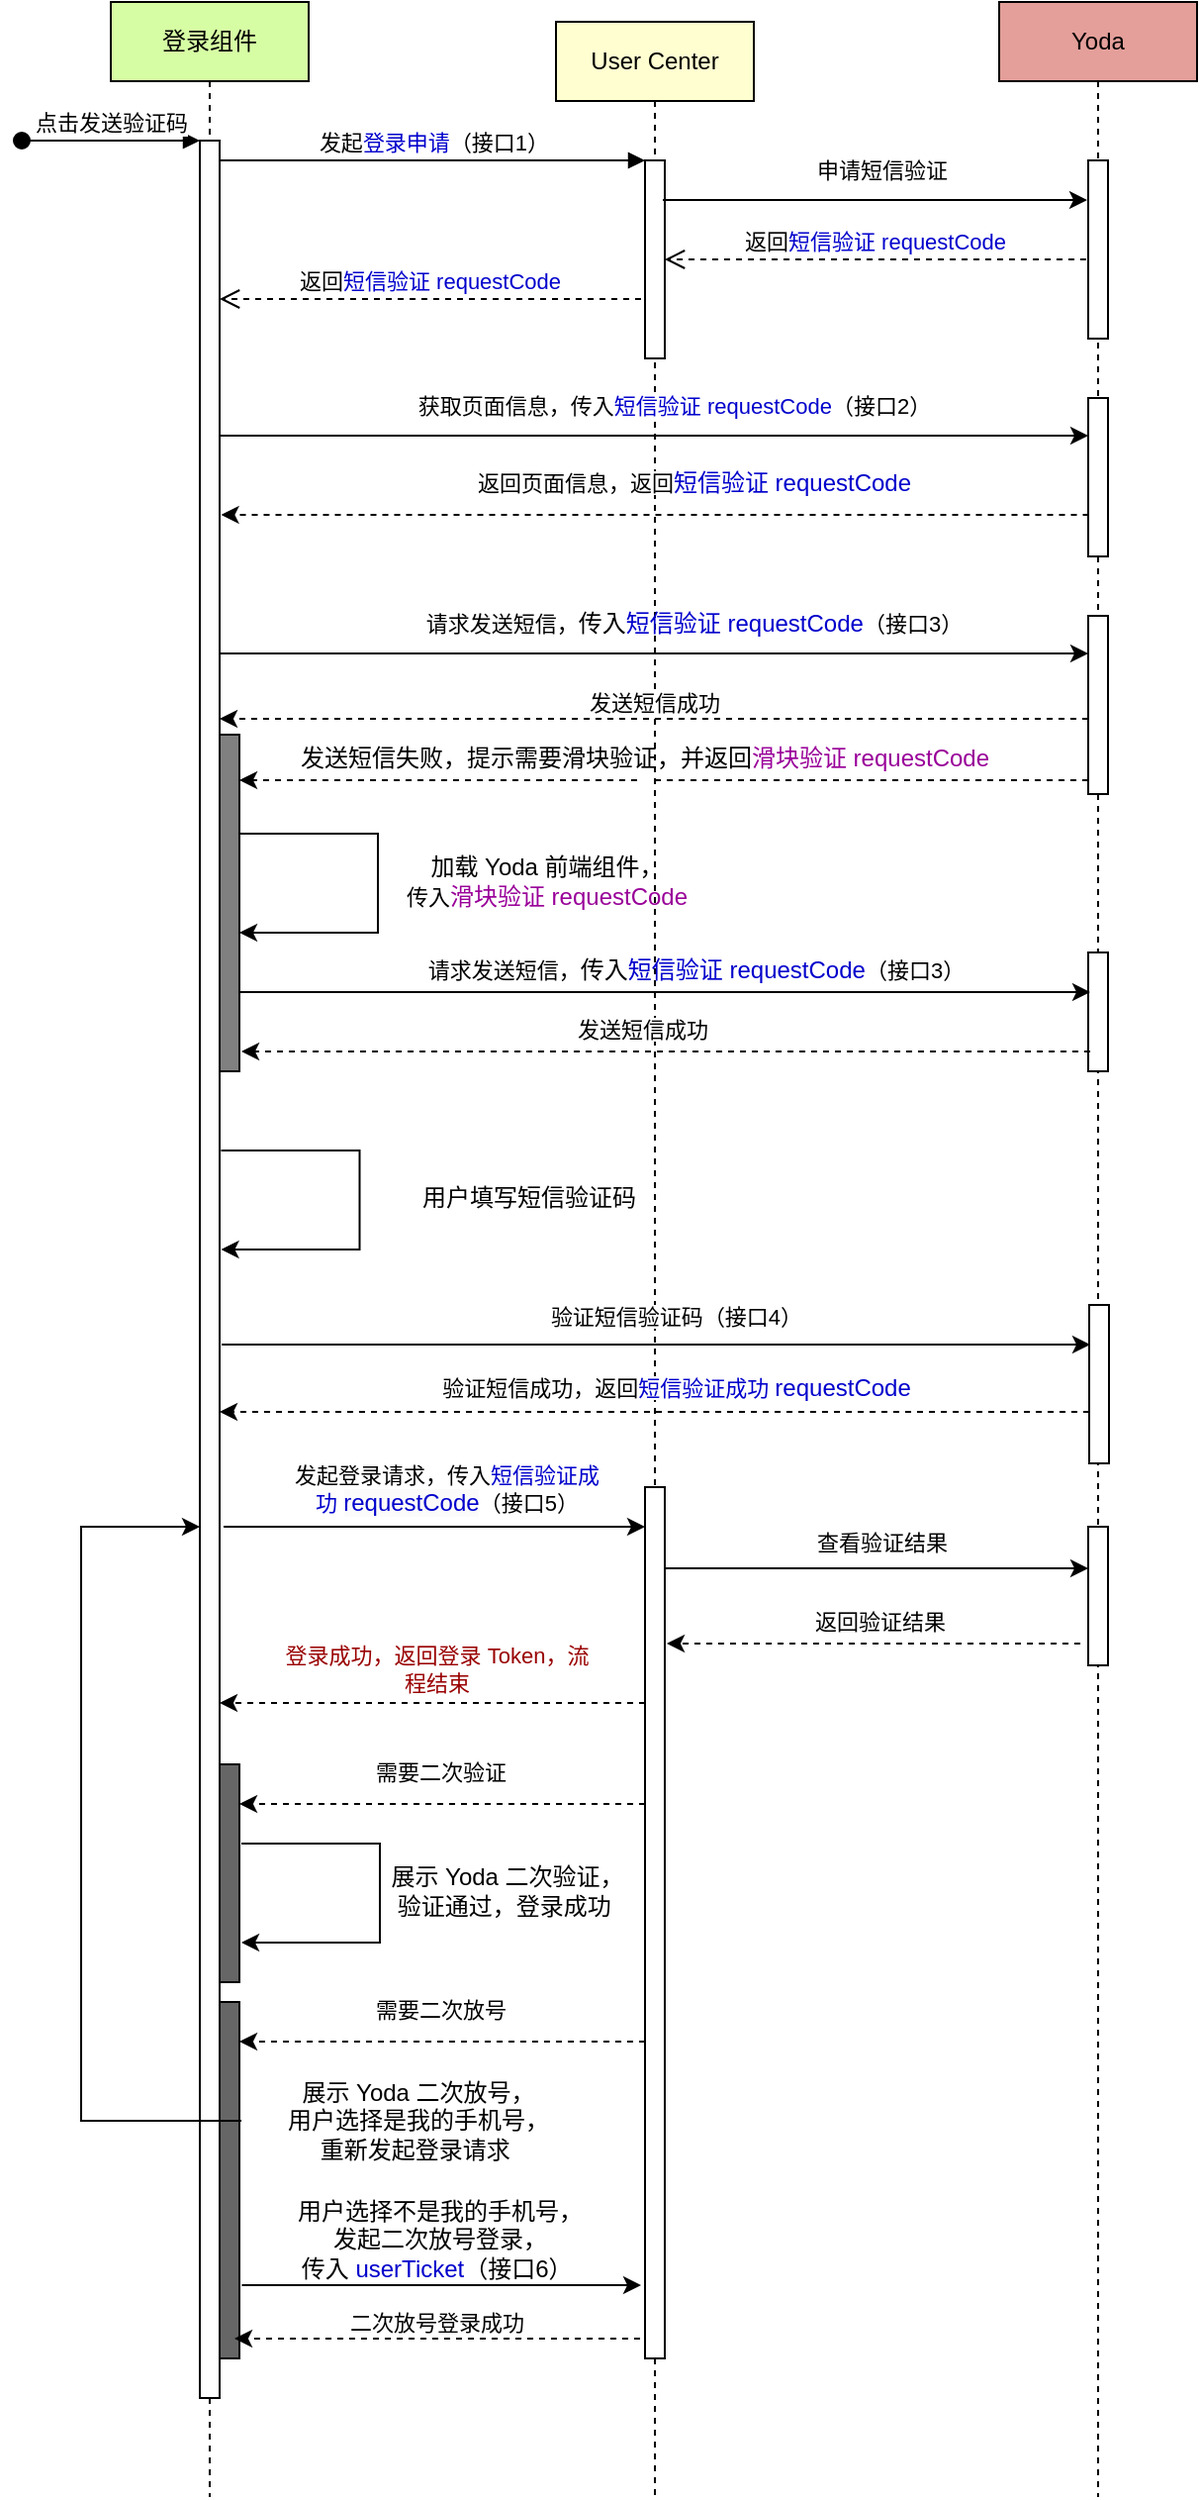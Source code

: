 <mxfile version="21.0.8" type="github">
  <diagram name="Page-1" id="2YBvvXClWsGukQMizWep">
    <mxGraphModel dx="1306" dy="663" grid="1" gridSize="10" guides="1" tooltips="1" connect="1" arrows="1" fold="1" page="1" pageScale="1" pageWidth="850" pageHeight="1400" math="0" shadow="0">
      <root>
        <mxCell id="0" />
        <mxCell id="1" parent="0" />
        <mxCell id="aM9ryv3xv72pqoxQDRHE-1" value="登录组件" style="shape=umlLifeline;perimeter=lifelinePerimeter;whiteSpace=wrap;html=1;container=0;dropTarget=0;collapsible=0;recursiveResize=0;outlineConnect=0;portConstraint=eastwest;newEdgeStyle={&quot;edgeStyle&quot;:&quot;elbowEdgeStyle&quot;,&quot;elbow&quot;:&quot;vertical&quot;,&quot;curved&quot;:0,&quot;rounded&quot;:0};fillColor=#D6FDA4;" parent="1" vertex="1">
          <mxGeometry x="145" y="70" width="100" height="1260" as="geometry" />
        </mxCell>
        <mxCell id="aM9ryv3xv72pqoxQDRHE-2" value="" style="html=1;points=[];perimeter=orthogonalPerimeter;outlineConnect=0;targetShapes=umlLifeline;portConstraint=eastwest;newEdgeStyle={&quot;edgeStyle&quot;:&quot;elbowEdgeStyle&quot;,&quot;elbow&quot;:&quot;vertical&quot;,&quot;curved&quot;:0,&quot;rounded&quot;:0};" parent="aM9ryv3xv72pqoxQDRHE-1" vertex="1">
          <mxGeometry x="45" y="70" width="10" height="1140" as="geometry" />
        </mxCell>
        <mxCell id="aM9ryv3xv72pqoxQDRHE-3" value="点击发送验证码" style="html=1;verticalAlign=bottom;startArrow=oval;endArrow=block;startSize=8;edgeStyle=elbowEdgeStyle;elbow=vertical;curved=0;rounded=0;" parent="aM9ryv3xv72pqoxQDRHE-1" target="aM9ryv3xv72pqoxQDRHE-2" edge="1">
          <mxGeometry relative="1" as="geometry">
            <mxPoint x="-45" y="70" as="sourcePoint" />
          </mxGeometry>
        </mxCell>
        <mxCell id="aM9ryv3xv72pqoxQDRHE-4" value="" style="html=1;points=[];perimeter=orthogonalPerimeter;outlineConnect=0;targetShapes=umlLifeline;portConstraint=eastwest;newEdgeStyle={&quot;edgeStyle&quot;:&quot;elbowEdgeStyle&quot;,&quot;elbow&quot;:&quot;vertical&quot;,&quot;curved&quot;:0,&quot;rounded&quot;:0};fillColor=#666666;" parent="aM9ryv3xv72pqoxQDRHE-1" vertex="1">
          <mxGeometry x="55" y="890" width="10" height="110" as="geometry" />
        </mxCell>
        <mxCell id="bPiqmxIRWB-NMURWcTcw-40" value="" style="html=1;points=[];perimeter=orthogonalPerimeter;outlineConnect=0;targetShapes=umlLifeline;portConstraint=eastwest;newEdgeStyle={&quot;edgeStyle&quot;:&quot;elbowEdgeStyle&quot;,&quot;elbow&quot;:&quot;vertical&quot;,&quot;curved&quot;:0,&quot;rounded&quot;:0};fillColor=#808080;" vertex="1" parent="aM9ryv3xv72pqoxQDRHE-1">
          <mxGeometry x="55" y="370" width="10" height="170" as="geometry" />
        </mxCell>
        <mxCell id="bPiqmxIRWB-NMURWcTcw-83" value="" style="html=1;points=[];perimeter=orthogonalPerimeter;outlineConnect=0;targetShapes=umlLifeline;portConstraint=eastwest;newEdgeStyle={&quot;edgeStyle&quot;:&quot;elbowEdgeStyle&quot;,&quot;elbow&quot;:&quot;vertical&quot;,&quot;curved&quot;:0,&quot;rounded&quot;:0};fillColor=#666666;" vertex="1" parent="aM9ryv3xv72pqoxQDRHE-1">
          <mxGeometry x="55" y="1010" width="10" height="180" as="geometry" />
        </mxCell>
        <mxCell id="aM9ryv3xv72pqoxQDRHE-5" value="User Center" style="shape=umlLifeline;perimeter=lifelinePerimeter;whiteSpace=wrap;html=1;container=0;dropTarget=0;collapsible=0;recursiveResize=0;outlineConnect=0;portConstraint=eastwest;newEdgeStyle={&quot;edgeStyle&quot;:&quot;elbowEdgeStyle&quot;,&quot;elbow&quot;:&quot;vertical&quot;,&quot;curved&quot;:0,&quot;rounded&quot;:0};fillColor=#FFFED1;" parent="1" vertex="1">
          <mxGeometry x="370" y="80" width="100" height="1250" as="geometry" />
        </mxCell>
        <mxCell id="aM9ryv3xv72pqoxQDRHE-6" value="" style="html=1;points=[];perimeter=orthogonalPerimeter;outlineConnect=0;targetShapes=umlLifeline;portConstraint=eastwest;newEdgeStyle={&quot;edgeStyle&quot;:&quot;elbowEdgeStyle&quot;,&quot;elbow&quot;:&quot;vertical&quot;,&quot;curved&quot;:0,&quot;rounded&quot;:0};" parent="aM9ryv3xv72pqoxQDRHE-5" vertex="1">
          <mxGeometry x="45" y="70" width="10" height="100" as="geometry" />
        </mxCell>
        <mxCell id="bPiqmxIRWB-NMURWcTcw-8" value="" style="html=1;points=[];perimeter=orthogonalPerimeter;outlineConnect=0;targetShapes=umlLifeline;portConstraint=eastwest;newEdgeStyle={&quot;edgeStyle&quot;:&quot;elbowEdgeStyle&quot;,&quot;elbow&quot;:&quot;vertical&quot;,&quot;curved&quot;:0,&quot;rounded&quot;:0};" vertex="1" parent="aM9ryv3xv72pqoxQDRHE-5">
          <mxGeometry x="45" y="740" width="10" height="440" as="geometry" />
        </mxCell>
        <mxCell id="aM9ryv3xv72pqoxQDRHE-7" value="发起&lt;font color=&quot;#0000cc&quot;&gt;登录申请&lt;/font&gt;（接口1）" style="html=1;verticalAlign=bottom;endArrow=block;edgeStyle=elbowEdgeStyle;elbow=horizontal;curved=0;rounded=0;" parent="1" source="aM9ryv3xv72pqoxQDRHE-2" target="aM9ryv3xv72pqoxQDRHE-6" edge="1">
          <mxGeometry x="0.005" relative="1" as="geometry">
            <mxPoint x="300" y="160" as="sourcePoint" />
            <Array as="points">
              <mxPoint x="285" y="150" />
            </Array>
            <mxPoint as="offset" />
          </mxGeometry>
        </mxCell>
        <mxCell id="bPiqmxIRWB-NMURWcTcw-1" value="Yoda" style="shape=umlLifeline;perimeter=lifelinePerimeter;whiteSpace=wrap;html=1;container=0;dropTarget=0;collapsible=0;recursiveResize=0;outlineConnect=0;portConstraint=eastwest;newEdgeStyle={&quot;edgeStyle&quot;:&quot;elbowEdgeStyle&quot;,&quot;elbow&quot;:&quot;vertical&quot;,&quot;curved&quot;:0,&quot;rounded&quot;:0};fillColor=#E49F9A;" vertex="1" parent="1">
          <mxGeometry x="594" y="70" width="100" height="1260" as="geometry" />
        </mxCell>
        <mxCell id="bPiqmxIRWB-NMURWcTcw-2" value="" style="html=1;points=[];perimeter=orthogonalPerimeter;outlineConnect=0;targetShapes=umlLifeline;portConstraint=eastwest;newEdgeStyle={&quot;edgeStyle&quot;:&quot;elbowEdgeStyle&quot;,&quot;elbow&quot;:&quot;vertical&quot;,&quot;curved&quot;:0,&quot;rounded&quot;:0};" vertex="1" parent="bPiqmxIRWB-NMURWcTcw-1">
          <mxGeometry x="45" y="80" width="10" height="90" as="geometry" />
        </mxCell>
        <mxCell id="bPiqmxIRWB-NMURWcTcw-26" value="" style="html=1;points=[];perimeter=orthogonalPerimeter;outlineConnect=0;targetShapes=umlLifeline;portConstraint=eastwest;newEdgeStyle={&quot;edgeStyle&quot;:&quot;elbowEdgeStyle&quot;,&quot;elbow&quot;:&quot;vertical&quot;,&quot;curved&quot;:0,&quot;rounded&quot;:0};" vertex="1" parent="bPiqmxIRWB-NMURWcTcw-1">
          <mxGeometry x="45" y="200" width="10" height="80" as="geometry" />
        </mxCell>
        <mxCell id="bPiqmxIRWB-NMURWcTcw-31" value="" style="html=1;points=[];perimeter=orthogonalPerimeter;outlineConnect=0;targetShapes=umlLifeline;portConstraint=eastwest;newEdgeStyle={&quot;edgeStyle&quot;:&quot;elbowEdgeStyle&quot;,&quot;elbow&quot;:&quot;vertical&quot;,&quot;curved&quot;:0,&quot;rounded&quot;:0};" vertex="1" parent="bPiqmxIRWB-NMURWcTcw-1">
          <mxGeometry x="45" y="310" width="10" height="90" as="geometry" />
        </mxCell>
        <mxCell id="bPiqmxIRWB-NMURWcTcw-52" value="" style="html=1;points=[];perimeter=orthogonalPerimeter;outlineConnect=0;targetShapes=umlLifeline;portConstraint=eastwest;newEdgeStyle={&quot;edgeStyle&quot;:&quot;elbowEdgeStyle&quot;,&quot;elbow&quot;:&quot;vertical&quot;,&quot;curved&quot;:0,&quot;rounded&quot;:0};" vertex="1" parent="bPiqmxIRWB-NMURWcTcw-1">
          <mxGeometry x="45" y="480" width="10" height="60" as="geometry" />
        </mxCell>
        <mxCell id="bPiqmxIRWB-NMURWcTcw-58" value="" style="html=1;points=[];perimeter=orthogonalPerimeter;outlineConnect=0;targetShapes=umlLifeline;portConstraint=eastwest;newEdgeStyle={&quot;edgeStyle&quot;:&quot;elbowEdgeStyle&quot;,&quot;elbow&quot;:&quot;vertical&quot;,&quot;curved&quot;:0,&quot;rounded&quot;:0};" vertex="1" parent="bPiqmxIRWB-NMURWcTcw-1">
          <mxGeometry x="45.5" y="658" width="10" height="80" as="geometry" />
        </mxCell>
        <mxCell id="bPiqmxIRWB-NMURWcTcw-67" value="" style="html=1;points=[];perimeter=orthogonalPerimeter;outlineConnect=0;targetShapes=umlLifeline;portConstraint=eastwest;newEdgeStyle={&quot;edgeStyle&quot;:&quot;elbowEdgeStyle&quot;,&quot;elbow&quot;:&quot;vertical&quot;,&quot;curved&quot;:0,&quot;rounded&quot;:0};" vertex="1" parent="bPiqmxIRWB-NMURWcTcw-1">
          <mxGeometry x="45" y="770" width="10" height="70" as="geometry" />
        </mxCell>
        <mxCell id="bPiqmxIRWB-NMURWcTcw-3" style="edgeStyle=elbowEdgeStyle;rounded=0;orthogonalLoop=1;jettySize=auto;html=1;elbow=vertical;curved=0;" edge="1" parent="1">
          <mxGeometry relative="1" as="geometry">
            <mxPoint x="424" y="170" as="sourcePoint" />
            <mxPoint x="638.5" y="170" as="targetPoint" />
            <Array as="points">
              <mxPoint x="479" y="170" />
              <mxPoint x="489" y="180" />
            </Array>
          </mxGeometry>
        </mxCell>
        <mxCell id="bPiqmxIRWB-NMURWcTcw-10" value="&lt;span style=&quot;color: rgb(0, 0, 0); font-family: Helvetica; font-size: 11px; font-style: normal; font-variant-ligatures: normal; font-variant-caps: normal; font-weight: 400; letter-spacing: normal; orphans: 2; text-indent: 0px; text-transform: none; widows: 2; word-spacing: 0px; -webkit-text-stroke-width: 0px; background-color: rgb(255, 255, 255); text-decoration-thickness: initial; text-decoration-style: initial; text-decoration-color: initial; float: none; display: inline !important;&quot;&gt;申请短信验证&lt;/span&gt;" style="text;whiteSpace=wrap;html=1;align=center;" vertex="1" parent="1">
          <mxGeometry x="470" y="141" width="130" height="20" as="geometry" />
        </mxCell>
        <mxCell id="bPiqmxIRWB-NMURWcTcw-13" value="返回&lt;font color=&quot;#0000cc&quot;&gt;短信验证&amp;nbsp;requestCode&lt;/font&gt;" style="html=1;verticalAlign=bottom;endArrow=open;dashed=1;endSize=8;edgeStyle=elbowEdgeStyle;elbow=horizontal;curved=0;rounded=0;" edge="1" parent="1">
          <mxGeometry x="0.005" relative="1" as="geometry">
            <mxPoint x="425" y="200" as="targetPoint" />
            <Array as="points">
              <mxPoint x="528" y="200" />
            </Array>
            <mxPoint x="638" y="200" as="sourcePoint" />
            <mxPoint as="offset" />
          </mxGeometry>
        </mxCell>
        <mxCell id="bPiqmxIRWB-NMURWcTcw-15" value="返回&lt;font color=&quot;#0000cc&quot;&gt;短信验证&amp;nbsp;requestCode&lt;/font&gt;" style="html=1;verticalAlign=bottom;endArrow=open;dashed=1;endSize=8;edgeStyle=elbowEdgeStyle;elbow=horizontal;curved=0;rounded=0;" edge="1" parent="1">
          <mxGeometry x="0.005" relative="1" as="geometry">
            <mxPoint x="200" y="220" as="targetPoint" />
            <Array as="points">
              <mxPoint x="303" y="220" />
            </Array>
            <mxPoint x="413" y="220" as="sourcePoint" />
            <mxPoint as="offset" />
          </mxGeometry>
        </mxCell>
        <mxCell id="bPiqmxIRWB-NMURWcTcw-18" value="&lt;span style=&quot;color: rgb(0, 0, 0); font-family: Helvetica; font-size: 11px; font-style: normal; font-variant-ligatures: normal; font-variant-caps: normal; font-weight: 400; letter-spacing: normal; orphans: 2; text-indent: 0px; text-transform: none; widows: 2; word-spacing: 0px; -webkit-text-stroke-width: 0px; background-color: rgb(255, 255, 255); text-decoration-thickness: initial; text-decoration-style: initial; text-decoration-color: initial; float: none; display: inline !important;&quot;&gt;获取页面信息，传入&lt;font style=&quot;border-color: var(--border-color);&quot; color=&quot;#0000cc&quot;&gt;短信验证&amp;nbsp;requestCode&lt;/font&gt;&lt;/span&gt;&lt;span style=&quot;color: rgb(0, 0, 0); font-family: Helvetica; font-size: 11px; font-style: normal; font-variant-ligatures: normal; font-variant-caps: normal; font-weight: 400; letter-spacing: normal; orphans: 2; text-indent: 0px; text-transform: none; widows: 2; word-spacing: 0px; -webkit-text-stroke-width: 0px; background-color: rgb(255, 255, 255); text-decoration-thickness: initial; text-decoration-style: initial; text-decoration-color: initial; float: none; display: inline !important;&quot;&gt;（接口2）&lt;/span&gt;" style="text;whiteSpace=wrap;html=1;align=center;" vertex="1" parent="1">
          <mxGeometry x="260" y="260" width="340" height="20" as="geometry" />
        </mxCell>
        <mxCell id="bPiqmxIRWB-NMURWcTcw-27" style="edgeStyle=elbowEdgeStyle;rounded=0;orthogonalLoop=1;jettySize=auto;html=1;elbow=vertical;curved=0;entryX=0;entryY=0.167;entryDx=0;entryDy=0;entryPerimeter=0;" edge="1" parent="1">
          <mxGeometry relative="1" as="geometry">
            <mxPoint x="200" y="289" as="sourcePoint" />
            <mxPoint x="639" y="289.36" as="targetPoint" />
          </mxGeometry>
        </mxCell>
        <mxCell id="bPiqmxIRWB-NMURWcTcw-29" style="edgeStyle=elbowEdgeStyle;rounded=0;orthogonalLoop=1;jettySize=auto;html=1;elbow=vertical;curved=0;dashed=1;" edge="1" parent="1">
          <mxGeometry relative="1" as="geometry">
            <mxPoint x="639.25" y="329" as="sourcePoint" />
            <mxPoint x="200.75" y="329" as="targetPoint" />
          </mxGeometry>
        </mxCell>
        <mxCell id="bPiqmxIRWB-NMURWcTcw-30" value="&lt;span style=&quot;color: rgb(0, 0, 0); font-family: Helvetica; font-size: 11px; font-style: normal; font-variant-ligatures: normal; font-variant-caps: normal; font-weight: 400; letter-spacing: normal; orphans: 2; text-indent: 0px; text-transform: none; widows: 2; word-spacing: 0px; -webkit-text-stroke-width: 0px; background-color: rgb(255, 255, 255); text-decoration-thickness: initial; text-decoration-style: initial; text-decoration-color: initial; float: none; display: inline !important;&quot;&gt;返回页面信息，返回&lt;/span&gt;&lt;font color=&quot;#0000cc&quot;&gt;短信验证&amp;nbsp;requestCode&lt;/font&gt;" style="text;whiteSpace=wrap;html=1;align=center;" vertex="1" parent="1">
          <mxGeometry x="270" y="299" width="340" height="20" as="geometry" />
        </mxCell>
        <mxCell id="bPiqmxIRWB-NMURWcTcw-36" style="edgeStyle=elbowEdgeStyle;rounded=0;orthogonalLoop=1;jettySize=auto;html=1;elbow=vertical;curved=0;" edge="1" parent="1">
          <mxGeometry relative="1" as="geometry">
            <mxPoint x="200" y="399" as="sourcePoint" />
            <mxPoint x="639" y="399" as="targetPoint" />
          </mxGeometry>
        </mxCell>
        <mxCell id="bPiqmxIRWB-NMURWcTcw-37" value="&lt;span style=&quot;color: rgb(0, 0, 0); font-family: Helvetica; font-size: 11px; font-style: normal; font-variant-ligatures: normal; font-variant-caps: normal; font-weight: 400; letter-spacing: normal; orphans: 2; text-indent: 0px; text-transform: none; widows: 2; word-spacing: 0px; -webkit-text-stroke-width: 0px; background-color: rgb(255, 255, 255); text-decoration-thickness: initial; text-decoration-style: initial; text-decoration-color: initial; float: none; display: inline !important;&quot;&gt;请求发送短信，&lt;/span&gt;传入&lt;font style=&quot;border-color: var(--border-color);&quot; color=&quot;#0000cc&quot;&gt;短信验证&amp;nbsp;requestCode&lt;/font&gt;&lt;span style=&quot;border-color: var(--border-color); font-size: 11px; background-color: rgb(255, 255, 255);&quot;&gt;（接口3）&lt;/span&gt;" style="text;whiteSpace=wrap;html=1;align=center;" vertex="1" parent="1">
          <mxGeometry x="270" y="370" width="340" height="20" as="geometry" />
        </mxCell>
        <mxCell id="bPiqmxIRWB-NMURWcTcw-38" style="edgeStyle=elbowEdgeStyle;rounded=0;orthogonalLoop=1;jettySize=auto;html=1;elbow=vertical;curved=0;dashed=1;" edge="1" parent="1">
          <mxGeometry relative="1" as="geometry">
            <mxPoint x="639" y="432" as="sourcePoint" />
            <mxPoint x="200" y="432" as="targetPoint" />
          </mxGeometry>
        </mxCell>
        <mxCell id="bPiqmxIRWB-NMURWcTcw-39" value="&lt;span style=&quot;font-size: 11px; background-color: rgb(255, 255, 255);&quot;&gt;发送短信成功&lt;/span&gt;" style="text;whiteSpace=wrap;html=1;align=center;" vertex="1" parent="1">
          <mxGeometry x="250" y="410" width="340" height="20" as="geometry" />
        </mxCell>
        <mxCell id="bPiqmxIRWB-NMURWcTcw-41" style="edgeStyle=elbowEdgeStyle;rounded=0;orthogonalLoop=1;jettySize=auto;html=1;elbow=vertical;curved=0;dashed=1;" edge="1" parent="1">
          <mxGeometry relative="1" as="geometry">
            <mxPoint x="639" y="463" as="sourcePoint" />
            <mxPoint x="210" y="463" as="targetPoint" />
          </mxGeometry>
        </mxCell>
        <mxCell id="bPiqmxIRWB-NMURWcTcw-42" value="发送短信失败，提示需要滑块验证，并返回&lt;font color=&quot;#990099&quot;&gt;滑块验证&amp;nbsp;requestCode&lt;/font&gt;&lt;span style=&quot;font-size: 11px; background-color: rgb(255, 255, 255);&quot;&gt;&lt;br&gt;&amp;nbsp;&lt;/span&gt;" style="text;whiteSpace=wrap;html=1;align=center;" vertex="1" parent="1">
          <mxGeometry x="230" y="438" width="370" height="20" as="geometry" />
        </mxCell>
        <mxCell id="bPiqmxIRWB-NMURWcTcw-50" value="" style="endArrow=classic;html=1;rounded=0;" edge="1" parent="1">
          <mxGeometry width="50" height="50" relative="1" as="geometry">
            <mxPoint x="210" y="490" as="sourcePoint" />
            <mxPoint x="210" y="540" as="targetPoint" />
            <Array as="points">
              <mxPoint x="230" y="490" />
              <mxPoint x="280" y="490" />
              <mxPoint x="280" y="540" />
            </Array>
          </mxGeometry>
        </mxCell>
        <mxCell id="bPiqmxIRWB-NMURWcTcw-51" value="加载 Yoda 前端组件，&lt;br style=&quot;border-color: var(--border-color); font-size: 11px;&quot;&gt;&lt;span style=&quot;font-size: 11px; background-color: rgb(255, 255, 255);&quot;&gt;传入&lt;/span&gt;&lt;font style=&quot;border-color: var(--border-color);&quot; color=&quot;#990099&quot;&gt;滑块验证&amp;nbsp;requestCode&lt;/font&gt;" style="text;html=1;align=center;verticalAlign=middle;resizable=0;points=[];autosize=1;strokeColor=none;fillColor=none;" vertex="1" parent="1">
          <mxGeometry x="280" y="494" width="170" height="40" as="geometry" />
        </mxCell>
        <mxCell id="bPiqmxIRWB-NMURWcTcw-53" style="edgeStyle=elbowEdgeStyle;rounded=0;orthogonalLoop=1;jettySize=auto;html=1;elbow=vertical;curved=0;" edge="1" parent="1">
          <mxGeometry relative="1" as="geometry">
            <mxPoint x="210.5" y="570" as="sourcePoint" />
            <mxPoint x="640" y="570" as="targetPoint" />
          </mxGeometry>
        </mxCell>
        <mxCell id="bPiqmxIRWB-NMURWcTcw-54" value="&lt;span style=&quot;color: rgb(0, 0, 0); font-family: Helvetica; font-size: 11px; font-style: normal; font-variant-ligatures: normal; font-variant-caps: normal; font-weight: 400; letter-spacing: normal; orphans: 2; text-indent: 0px; text-transform: none; widows: 2; word-spacing: 0px; -webkit-text-stroke-width: 0px; background-color: rgb(255, 255, 255); text-decoration-thickness: initial; text-decoration-style: initial; text-decoration-color: initial; float: none; display: inline !important;&quot;&gt;请求发送短信，&lt;/span&gt;传入&lt;font style=&quot;border-color: var(--border-color);&quot; color=&quot;#0000cc&quot;&gt;短信验证&amp;nbsp;requestCode&lt;/font&gt;&lt;span style=&quot;border-color: var(--border-color); font-size: 11px; background-color: rgb(255, 255, 255);&quot;&gt;（接口3）&lt;/span&gt;" style="text;whiteSpace=wrap;html=1;align=center;" vertex="1" parent="1">
          <mxGeometry x="271" y="545" width="340" height="20" as="geometry" />
        </mxCell>
        <mxCell id="bPiqmxIRWB-NMURWcTcw-56" style="edgeStyle=elbowEdgeStyle;rounded=0;orthogonalLoop=1;jettySize=auto;html=1;elbow=vertical;curved=0;dashed=1;" edge="1" parent="1">
          <mxGeometry relative="1" as="geometry">
            <mxPoint x="640" y="600" as="sourcePoint" />
            <mxPoint x="211" y="600" as="targetPoint" />
          </mxGeometry>
        </mxCell>
        <mxCell id="bPiqmxIRWB-NMURWcTcw-57" value="&lt;span style=&quot;font-size: 11px; background-color: rgb(255, 255, 255);&quot;&gt;发送短信成功&lt;/span&gt;" style="text;whiteSpace=wrap;html=1;align=center;" vertex="1" parent="1">
          <mxGeometry x="244" y="575" width="340" height="20" as="geometry" />
        </mxCell>
        <mxCell id="bPiqmxIRWB-NMURWcTcw-59" style="edgeStyle=elbowEdgeStyle;rounded=0;orthogonalLoop=1;jettySize=auto;html=1;elbow=vertical;curved=0;entryX=0;entryY=0.167;entryDx=0;entryDy=0;entryPerimeter=0;" edge="1" parent="1">
          <mxGeometry relative="1" as="geometry">
            <mxPoint x="201" y="748" as="sourcePoint" />
            <mxPoint x="640" y="748.36" as="targetPoint" />
          </mxGeometry>
        </mxCell>
        <mxCell id="bPiqmxIRWB-NMURWcTcw-60" value="&lt;span style=&quot;color: rgb(0, 0, 0); font-family: Helvetica; font-size: 11px; font-style: normal; font-variant-ligatures: normal; font-variant-caps: normal; font-weight: 400; letter-spacing: normal; orphans: 2; text-indent: 0px; text-transform: none; widows: 2; word-spacing: 0px; -webkit-text-stroke-width: 0px; background-color: rgb(255, 255, 255); text-decoration-thickness: initial; text-decoration-style: initial; text-decoration-color: initial; float: none; display: inline !important;&quot;&gt;验证短信验证码&lt;/span&gt;&lt;span style=&quot;color: rgb(0, 0, 0); font-family: Helvetica; font-size: 11px; font-style: normal; font-variant-ligatures: normal; font-variant-caps: normal; font-weight: 400; letter-spacing: normal; orphans: 2; text-indent: 0px; text-transform: none; widows: 2; word-spacing: 0px; -webkit-text-stroke-width: 0px; background-color: rgb(255, 255, 255); text-decoration-thickness: initial; text-decoration-style: initial; text-decoration-color: initial; float: none; display: inline !important;&quot;&gt;（接口4）&lt;/span&gt;" style="text;whiteSpace=wrap;html=1;align=center;" vertex="1" parent="1">
          <mxGeometry x="260.5" y="720" width="340" height="20" as="geometry" />
        </mxCell>
        <mxCell id="bPiqmxIRWB-NMURWcTcw-63" value="" style="endArrow=classic;html=1;rounded=0;" edge="1" parent="1">
          <mxGeometry width="50" height="50" relative="1" as="geometry">
            <mxPoint x="211" y="1000" as="sourcePoint" />
            <mxPoint x="211" y="1050" as="targetPoint" />
            <Array as="points">
              <mxPoint x="231" y="1000" />
              <mxPoint x="281" y="1000" />
              <mxPoint x="281" y="1050" />
            </Array>
          </mxGeometry>
        </mxCell>
        <mxCell id="bPiqmxIRWB-NMURWcTcw-64" value="展示&amp;nbsp;Yoda 二次验证，&lt;br&gt;验证通过，登录成功&amp;nbsp;" style="text;html=1;align=center;verticalAlign=middle;resizable=0;points=[];autosize=1;strokeColor=none;fillColor=none;" vertex="1" parent="1">
          <mxGeometry x="275" y="1004" width="140" height="40" as="geometry" />
        </mxCell>
        <mxCell id="bPiqmxIRWB-NMURWcTcw-65" style="edgeStyle=elbowEdgeStyle;rounded=0;orthogonalLoop=1;jettySize=auto;html=1;elbow=vertical;curved=0;dashed=1;" edge="1" parent="1">
          <mxGeometry relative="1" as="geometry">
            <mxPoint x="639.5" y="782" as="sourcePoint" />
            <mxPoint x="200" y="782" as="targetPoint" />
          </mxGeometry>
        </mxCell>
        <mxCell id="bPiqmxIRWB-NMURWcTcw-66" value="&lt;span style=&quot;font-size: 11px; background-color: rgb(255, 255, 255);&quot;&gt;验证短信成功，返回&lt;font color=&quot;#0000cc&quot;&gt;短信验证成功&amp;nbsp;&lt;/font&gt;&lt;/span&gt;&lt;font color=&quot;#0000cc&quot;&gt;requestCode&lt;/font&gt;" style="text;whiteSpace=wrap;html=1;align=center;" vertex="1" parent="1">
          <mxGeometry x="260.5" y="756" width="340" height="20" as="geometry" />
        </mxCell>
        <mxCell id="bPiqmxIRWB-NMURWcTcw-68" value="" style="endArrow=classic;html=1;rounded=0;" edge="1" parent="1" target="bPiqmxIRWB-NMURWcTcw-8">
          <mxGeometry width="50" height="50" relative="1" as="geometry">
            <mxPoint x="202" y="840" as="sourcePoint" />
            <mxPoint x="410" y="840" as="targetPoint" />
          </mxGeometry>
        </mxCell>
        <mxCell id="bPiqmxIRWB-NMURWcTcw-70" value="&lt;span style=&quot;color: rgb(0, 0, 0); font-family: Helvetica; font-size: 11px; font-style: normal; font-variant-ligatures: normal; font-variant-caps: normal; font-weight: 400; letter-spacing: normal; orphans: 2; text-indent: 0px; text-transform: none; widows: 2; word-spacing: 0px; -webkit-text-stroke-width: 0px; background-color: rgb(255, 255, 255); text-decoration-thickness: initial; text-decoration-style: initial; text-decoration-color: initial; float: none; display: inline !important;&quot;&gt;发起登录请求，传入&lt;font style=&quot;border-color: var(--border-color);&quot; color=&quot;#0000cc&quot;&gt;短信验证成功&amp;nbsp;&lt;/font&gt;&lt;font style=&quot;border-color: var(--border-color); font-size: 12px; background-color: rgb(251, 251, 251);&quot; color=&quot;#0000cc&quot;&gt;requestCode&lt;/font&gt;（接口5）&lt;/span&gt;" style="text;whiteSpace=wrap;html=1;align=center;" vertex="1" parent="1">
          <mxGeometry x="230" y="800" width="170" height="20" as="geometry" />
        </mxCell>
        <mxCell id="bPiqmxIRWB-NMURWcTcw-71" style="edgeStyle=elbowEdgeStyle;rounded=0;orthogonalLoop=1;jettySize=auto;html=1;elbow=vertical;curved=0;" edge="1" parent="1">
          <mxGeometry relative="1" as="geometry">
            <mxPoint x="425" y="861" as="sourcePoint" />
            <mxPoint x="639" y="861" as="targetPoint" />
          </mxGeometry>
        </mxCell>
        <mxCell id="bPiqmxIRWB-NMURWcTcw-72" value="&lt;span style=&quot;font-size: 11px; background-color: rgb(255, 255, 255);&quot;&gt;查看验证结果&lt;/span&gt;" style="text;whiteSpace=wrap;html=1;align=center;" vertex="1" parent="1">
          <mxGeometry x="437" y="834" width="196" height="20" as="geometry" />
        </mxCell>
        <mxCell id="bPiqmxIRWB-NMURWcTcw-73" style="edgeStyle=elbowEdgeStyle;rounded=0;orthogonalLoop=1;jettySize=auto;html=1;elbow=vertical;curved=0;dashed=1;" edge="1" parent="1">
          <mxGeometry relative="1" as="geometry">
            <mxPoint x="635" y="899" as="sourcePoint" />
            <mxPoint x="426" y="899" as="targetPoint" />
          </mxGeometry>
        </mxCell>
        <mxCell id="bPiqmxIRWB-NMURWcTcw-74" value="&lt;span style=&quot;font-size: 11px; background-color: rgb(255, 255, 255);&quot;&gt;返回验证结果&lt;/span&gt;" style="text;whiteSpace=wrap;html=1;align=center;" vertex="1" parent="1">
          <mxGeometry x="454" y="874" width="160" height="20" as="geometry" />
        </mxCell>
        <mxCell id="bPiqmxIRWB-NMURWcTcw-75" style="edgeStyle=elbowEdgeStyle;rounded=0;orthogonalLoop=1;jettySize=auto;html=1;elbow=vertical;curved=0;dashed=1;" edge="1" parent="1" target="aM9ryv3xv72pqoxQDRHE-2">
          <mxGeometry relative="1" as="geometry">
            <mxPoint x="415" y="929" as="sourcePoint" />
            <mxPoint x="210" y="930" as="targetPoint" />
          </mxGeometry>
        </mxCell>
        <mxCell id="bPiqmxIRWB-NMURWcTcw-76" value="&lt;span style=&quot;font-size: 11px; background-color: rgb(255, 255, 255);&quot;&gt;&lt;font color=&quot;#990000&quot;&gt;登录成功，返回登录 Token，流程结束&lt;/font&gt;&lt;/span&gt;" style="text;whiteSpace=wrap;html=1;align=center;" vertex="1" parent="1">
          <mxGeometry x="230" y="891" width="160" height="20" as="geometry" />
        </mxCell>
        <mxCell id="bPiqmxIRWB-NMURWcTcw-78" style="edgeStyle=elbowEdgeStyle;rounded=0;orthogonalLoop=1;jettySize=auto;html=1;elbow=vertical;curved=0;dashed=1;" edge="1" parent="1" source="bPiqmxIRWB-NMURWcTcw-8">
          <mxGeometry relative="1" as="geometry">
            <mxPoint x="410" y="980" as="sourcePoint" />
            <mxPoint x="210" y="980" as="targetPoint" />
          </mxGeometry>
        </mxCell>
        <mxCell id="bPiqmxIRWB-NMURWcTcw-79" value="&lt;span style=&quot;font-size: 11px; background-color: rgb(255, 255, 255);&quot;&gt;需要二次验证&lt;/span&gt;" style="text;whiteSpace=wrap;html=1;align=center;" vertex="1" parent="1">
          <mxGeometry x="214" y="950" width="196" height="20" as="geometry" />
        </mxCell>
        <mxCell id="bPiqmxIRWB-NMURWcTcw-81" style="edgeStyle=elbowEdgeStyle;rounded=0;orthogonalLoop=1;jettySize=auto;html=1;elbow=vertical;curved=0;dashed=1;" edge="1" parent="1">
          <mxGeometry relative="1" as="geometry">
            <mxPoint x="415" y="1100" as="sourcePoint" />
            <mxPoint x="210" y="1100" as="targetPoint" />
          </mxGeometry>
        </mxCell>
        <mxCell id="bPiqmxIRWB-NMURWcTcw-82" value="&lt;span style=&quot;font-size: 11px; background-color: rgb(255, 255, 255);&quot;&gt;需要二次放号&lt;/span&gt;" style="text;whiteSpace=wrap;html=1;align=center;" vertex="1" parent="1">
          <mxGeometry x="214" y="1070" width="196" height="20" as="geometry" />
        </mxCell>
        <mxCell id="bPiqmxIRWB-NMURWcTcw-84" value="" style="endArrow=classic;html=1;rounded=0;" edge="1" parent="1" target="aM9ryv3xv72pqoxQDRHE-2">
          <mxGeometry width="50" height="50" relative="1" as="geometry">
            <mxPoint x="211" y="1140" as="sourcePoint" />
            <mxPoint x="180" y="840" as="targetPoint" />
            <Array as="points">
              <mxPoint x="130" y="1140" />
              <mxPoint x="130" y="840" />
            </Array>
          </mxGeometry>
        </mxCell>
        <mxCell id="bPiqmxIRWB-NMURWcTcw-85" value="展示&amp;nbsp;Yoda 二次放号，&lt;br&gt;用户选择是我的手机号，&lt;br&gt;重新发起登录请求&amp;nbsp;" style="text;html=1;align=center;verticalAlign=middle;resizable=0;points=[];autosize=1;strokeColor=none;fillColor=none;" vertex="1" parent="1">
          <mxGeometry x="220" y="1110" width="160" height="60" as="geometry" />
        </mxCell>
        <mxCell id="bPiqmxIRWB-NMURWcTcw-87" value="" style="endArrow=classic;html=1;rounded=0;" edge="1" parent="1">
          <mxGeometry width="50" height="50" relative="1" as="geometry">
            <mxPoint x="211.25" y="1223" as="sourcePoint" />
            <mxPoint x="413" y="1223" as="targetPoint" />
          </mxGeometry>
        </mxCell>
        <mxCell id="bPiqmxIRWB-NMURWcTcw-88" value="用户选择不是我的手机号，&lt;br&gt;发起二次放号登录，&lt;br&gt;传入&lt;font color=&quot;#0000cc&quot;&gt; userTicket&lt;/font&gt;（接口6）&lt;span style=&quot;background-color: initial;&quot;&gt;&amp;nbsp;&lt;/span&gt;" style="text;html=1;align=center;verticalAlign=middle;resizable=0;points=[];autosize=1;strokeColor=none;fillColor=none;" vertex="1" parent="1">
          <mxGeometry x="225.75" y="1170" width="170" height="60" as="geometry" />
        </mxCell>
        <mxCell id="bPiqmxIRWB-NMURWcTcw-89" style="edgeStyle=elbowEdgeStyle;rounded=0;orthogonalLoop=1;jettySize=auto;html=1;elbow=vertical;curved=0;dashed=1;" edge="1" parent="1">
          <mxGeometry relative="1" as="geometry">
            <mxPoint x="412.5" y="1250" as="sourcePoint" />
            <mxPoint x="207.5" y="1250" as="targetPoint" />
          </mxGeometry>
        </mxCell>
        <mxCell id="bPiqmxIRWB-NMURWcTcw-90" value="&lt;span style=&quot;font-size: 11px; background-color: rgb(255, 255, 255);&quot;&gt;二次放号登录成功&lt;/span&gt;" style="text;whiteSpace=wrap;html=1;align=center;" vertex="1" parent="1">
          <mxGeometry x="212" y="1228" width="196" height="20" as="geometry" />
        </mxCell>
        <mxCell id="bPiqmxIRWB-NMURWcTcw-91" value="" style="endArrow=classic;html=1;rounded=0;" edge="1" parent="1">
          <mxGeometry width="50" height="50" relative="1" as="geometry">
            <mxPoint x="200.75" y="650" as="sourcePoint" />
            <mxPoint x="200.75" y="700" as="targetPoint" />
            <Array as="points">
              <mxPoint x="220.75" y="650" />
              <mxPoint x="270.75" y="650" />
              <mxPoint x="270.75" y="700" />
            </Array>
          </mxGeometry>
        </mxCell>
        <mxCell id="bPiqmxIRWB-NMURWcTcw-92" value="用户填写短信验证码" style="text;html=1;align=center;verticalAlign=middle;resizable=0;points=[];autosize=1;strokeColor=none;fillColor=none;" vertex="1" parent="1">
          <mxGeometry x="290.75" y="659" width="130" height="30" as="geometry" />
        </mxCell>
      </root>
    </mxGraphModel>
  </diagram>
</mxfile>
